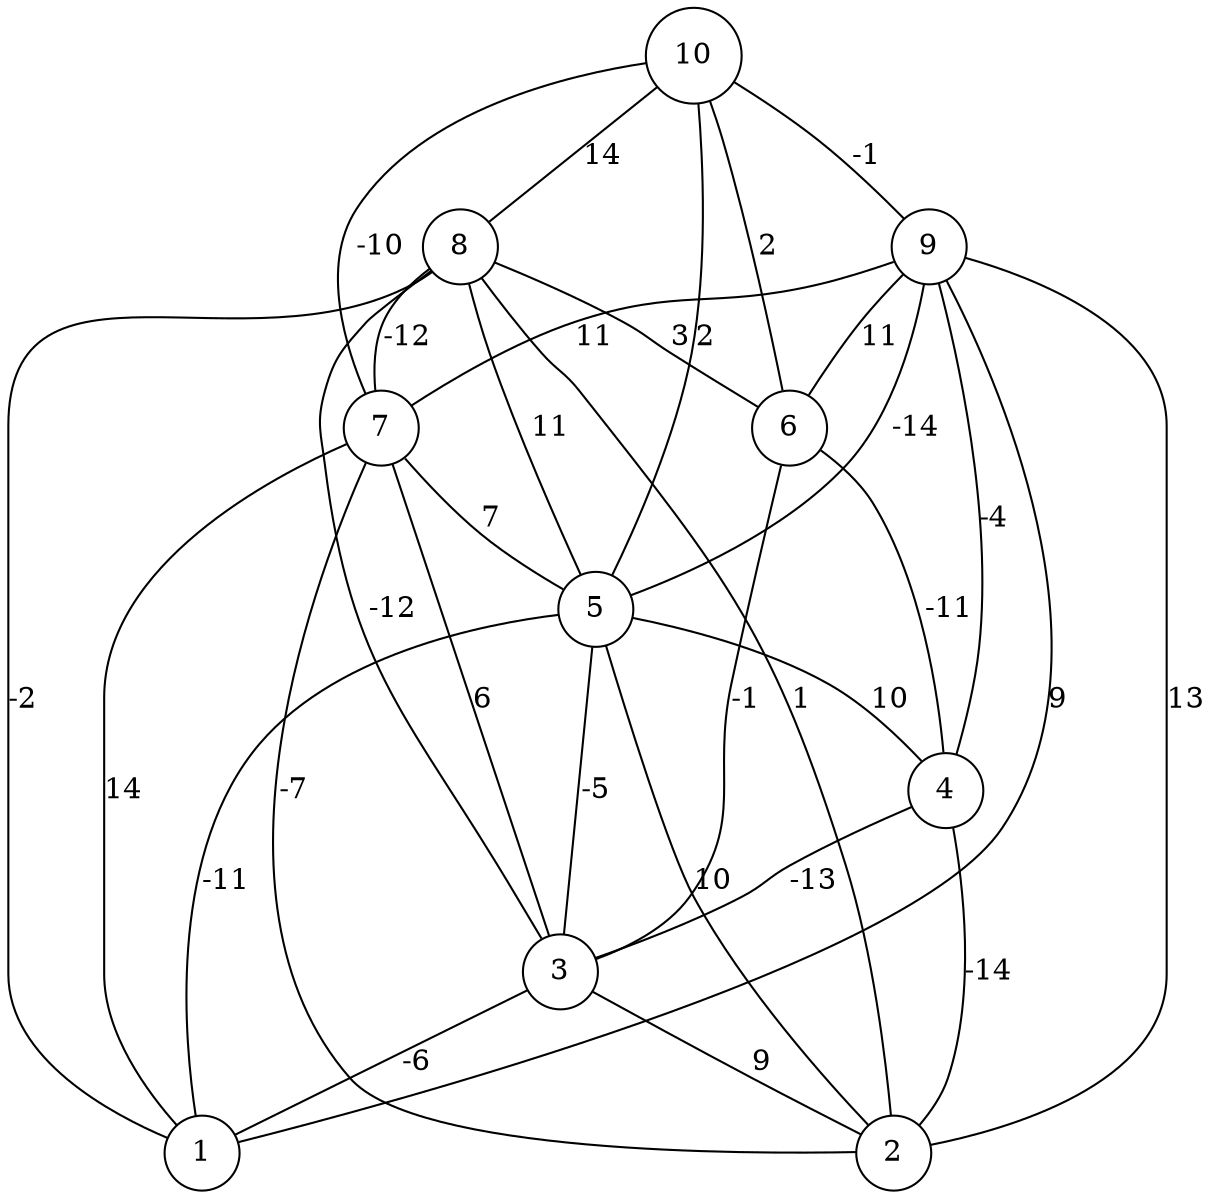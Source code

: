 graph { 
	 fontname="Helvetica,Arial,sans-serif" 
	 node [shape = circle]; 
	 10 -- 5 [label = "2"];
	 10 -- 6 [label = "2"];
	 10 -- 7 [label = "-10"];
	 10 -- 8 [label = "14"];
	 10 -- 9 [label = "-1"];
	 9 -- 1 [label = "9"];
	 9 -- 2 [label = "13"];
	 9 -- 4 [label = "-4"];
	 9 -- 5 [label = "-14"];
	 9 -- 6 [label = "11"];
	 9 -- 7 [label = "11"];
	 8 -- 1 [label = "-2"];
	 8 -- 2 [label = "1"];
	 8 -- 3 [label = "-12"];
	 8 -- 5 [label = "11"];
	 8 -- 6 [label = "3"];
	 8 -- 7 [label = "-12"];
	 7 -- 1 [label = "14"];
	 7 -- 2 [label = "-7"];
	 7 -- 3 [label = "6"];
	 7 -- 5 [label = "7"];
	 6 -- 3 [label = "-1"];
	 6 -- 4 [label = "-11"];
	 5 -- 1 [label = "-11"];
	 5 -- 2 [label = "10"];
	 5 -- 3 [label = "-5"];
	 5 -- 4 [label = "10"];
	 4 -- 2 [label = "-14"];
	 4 -- 3 [label = "-13"];
	 3 -- 1 [label = "-6"];
	 3 -- 2 [label = "9"];
	 1;
	 2;
	 3;
	 4;
	 5;
	 6;
	 7;
	 8;
	 9;
	 10;
}
